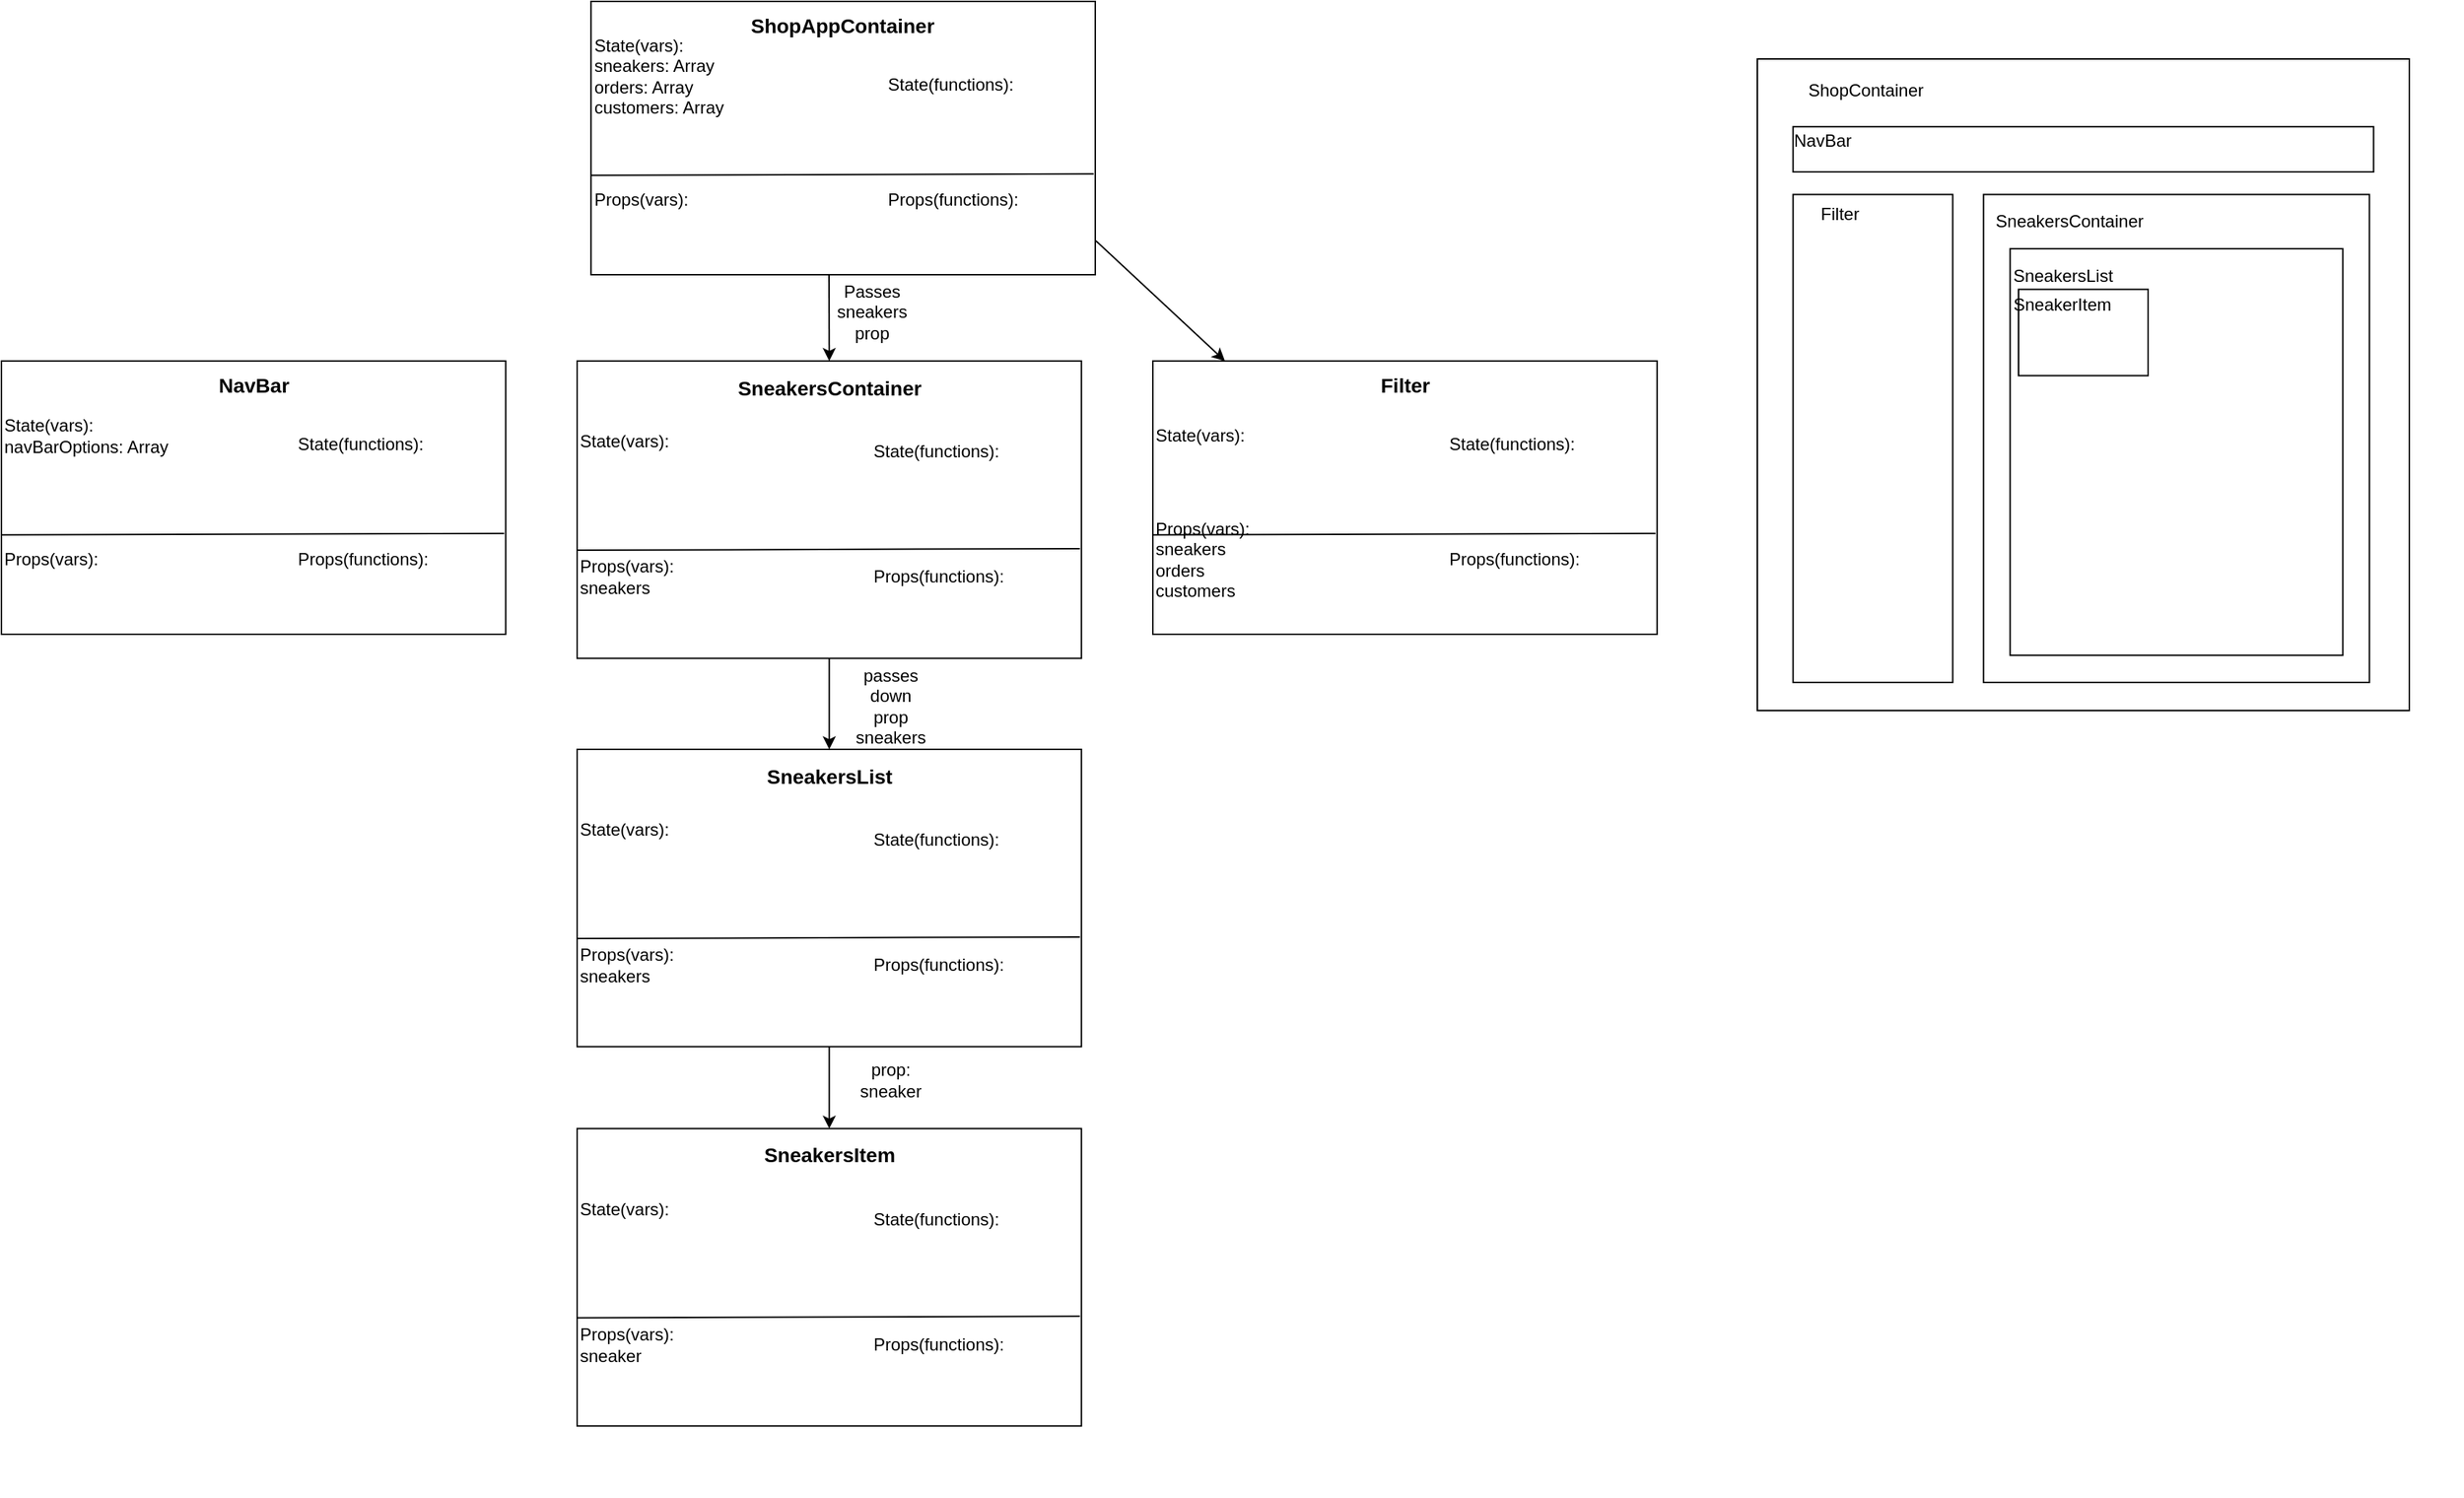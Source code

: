 <mxfile version="12.9.6" type="device"><diagram id="1_5o3BE782UzXBQN0HJD" name="Page-1"><mxGraphModel dx="4025" dy="2465" grid="1" gridSize="10" guides="1" tooltips="1" connect="1" arrows="1" fold="1" page="1" pageScale="1" pageWidth="827" pageHeight="1169" math="0" shadow="0"><root><mxCell id="0"/><mxCell id="1" parent="0"/><mxCell id="X3yzIBptNxVhvliAda04-1" value="" style="group" vertex="1" connectable="0" parent="1"><mxGeometry x="-110.36" y="-90" width="390.36" height="235" as="geometry"/></mxCell><mxCell id="X3yzIBptNxVhvliAda04-2" value="" style="group" vertex="1" connectable="0" parent="X3yzIBptNxVhvliAda04-1"><mxGeometry width="390.36" height="235" as="geometry"/></mxCell><mxCell id="X3yzIBptNxVhvliAda04-3" value="" style="rounded=0;whiteSpace=wrap;html=1;" vertex="1" parent="X3yzIBptNxVhvliAda04-2"><mxGeometry width="350.36" height="190" as="geometry"/></mxCell><mxCell id="X3yzIBptNxVhvliAda04-4" value="State(vars):&lt;br&gt;sneakers: Array&lt;br&gt;orders: Array&lt;br&gt;customers: Array" style="text;html=1;strokeColor=none;fillColor=none;align=left;verticalAlign=middle;whiteSpace=wrap;rounded=0;" vertex="1" parent="X3yzIBptNxVhvliAda04-2"><mxGeometry y="34.544" width="164.231" height="34.544" as="geometry"/></mxCell><mxCell id="X3yzIBptNxVhvliAda04-5" value="State(functions):&lt;br&gt;" style="text;html=1;strokeColor=none;fillColor=none;align=left;verticalAlign=middle;whiteSpace=wrap;rounded=0;" vertex="1" parent="X3yzIBptNxVhvliAda04-2"><mxGeometry x="204.114" y="34.553" width="113.4" height="46.876" as="geometry"/></mxCell><mxCell id="X3yzIBptNxVhvliAda04-6" value="Props(vars):" style="text;html=1;strokeColor=none;fillColor=none;align=left;verticalAlign=middle;whiteSpace=wrap;rounded=0;" vertex="1" parent="X3yzIBptNxVhvliAda04-2"><mxGeometry y="120.909" width="102.058" height="34.545" as="geometry"/></mxCell><mxCell id="X3yzIBptNxVhvliAda04-7" value="&lt;span style=&quot;font-size: 14px&quot;&gt;&lt;b&gt;ShopAppContainer&lt;/b&gt;&lt;/span&gt;" style="text;html=1;strokeColor=none;fillColor=none;align=center;verticalAlign=middle;whiteSpace=wrap;rounded=0;" vertex="1" parent="X3yzIBptNxVhvliAda04-2"><mxGeometry x="112.811" width="124.738" height="34.545" as="geometry"/></mxCell><mxCell id="X3yzIBptNxVhvliAda04-8" value="Props(functions):" style="text;html=1;strokeColor=none;fillColor=none;align=left;verticalAlign=middle;whiteSpace=wrap;rounded=0;" vertex="1" parent="X3yzIBptNxVhvliAda04-2"><mxGeometry x="204.116" y="120.913" width="113.398" height="34.545" as="geometry"/></mxCell><mxCell id="X3yzIBptNxVhvliAda04-9" value="" style="endArrow=none;html=1;exitX=0;exitY=0;exitDx=0;exitDy=0;entryX=0.997;entryY=0.631;entryDx=0;entryDy=0;entryPerimeter=0;" edge="1" parent="X3yzIBptNxVhvliAda04-2" source="X3yzIBptNxVhvliAda04-6" target="X3yzIBptNxVhvliAda04-3"><mxGeometry width="50" height="50" relative="1" as="geometry"><mxPoint x="362.873" y="155.455" as="sourcePoint"/><mxPoint x="419.572" y="69.091" as="targetPoint"/></mxGeometry></mxCell><mxCell id="X3yzIBptNxVhvliAda04-67" value="Passes sneakers prop" style="text;html=1;strokeColor=none;fillColor=none;align=center;verticalAlign=middle;whiteSpace=wrap;rounded=0;shadow=0;" vertex="1" parent="X3yzIBptNxVhvliAda04-2"><mxGeometry x="175.36" y="206" width="40" height="20" as="geometry"/></mxCell><mxCell id="X3yzIBptNxVhvliAda04-17" value="" style="group" vertex="1" connectable="0" parent="1"><mxGeometry x="700" y="-50" width="490" height="490" as="geometry"/></mxCell><mxCell id="X3yzIBptNxVhvliAda04-15" value="" style="whiteSpace=wrap;html=1;aspect=fixed;shadow=0;strokeColor=#000000;" vertex="1" parent="X3yzIBptNxVhvliAda04-17"><mxGeometry width="453.019" height="453.019" as="geometry"/></mxCell><mxCell id="X3yzIBptNxVhvliAda04-16" value="ShopContainer" style="text;html=1;strokeColor=none;fillColor=none;align=center;verticalAlign=middle;whiteSpace=wrap;rounded=0;shadow=0;" vertex="1" parent="X3yzIBptNxVhvliAda04-17"><mxGeometry x="25.308" y="9.686" width="101.233" height="24.216" as="geometry"/></mxCell><mxCell id="X3yzIBptNxVhvliAda04-21" value="" style="group" vertex="1" connectable="0" parent="X3yzIBptNxVhvliAda04-17"><mxGeometry x="24.82" y="47.114" width="403.373" height="31.396" as="geometry"/></mxCell><mxCell id="X3yzIBptNxVhvliAda04-18" value="" style="rounded=0;whiteSpace=wrap;html=1;shadow=0;strokeColor=#000000;" vertex="1" parent="X3yzIBptNxVhvliAda04-21"><mxGeometry width="403.373" height="31.396" as="geometry"/></mxCell><mxCell id="X3yzIBptNxVhvliAda04-19" value="NavBar" style="text;html=1;strokeColor=none;fillColor=none;align=center;verticalAlign=middle;whiteSpace=wrap;rounded=0;shadow=0;" vertex="1" parent="X3yzIBptNxVhvliAda04-21"><mxGeometry width="41.372" height="20.255" as="geometry"/></mxCell><mxCell id="X3yzIBptNxVhvliAda04-25" value="" style="group" vertex="1" connectable="0" parent="X3yzIBptNxVhvliAda04-17"><mxGeometry x="24.824" y="94.231" width="110.943" height="339.231" as="geometry"/></mxCell><mxCell id="X3yzIBptNxVhvliAda04-23" value="" style="rounded=0;whiteSpace=wrap;html=1;shadow=0;strokeColor=#000000;" vertex="1" parent="X3yzIBptNxVhvliAda04-25"><mxGeometry width="110.943" height="339.231" as="geometry"/></mxCell><mxCell id="X3yzIBptNxVhvliAda04-24" value="Filter" style="text;html=1;strokeColor=none;fillColor=none;align=center;verticalAlign=middle;whiteSpace=wrap;rounded=0;shadow=0;" vertex="1" parent="X3yzIBptNxVhvliAda04-25"><mxGeometry width="64.717" height="27.505" as="geometry"/></mxCell><mxCell id="X3yzIBptNxVhvliAda04-27" value="" style="rounded=0;whiteSpace=wrap;html=1;shadow=0;strokeColor=#000000;" vertex="1" parent="X3yzIBptNxVhvliAda04-17"><mxGeometry x="157.17" y="94.231" width="268.113" height="339.231" as="geometry"/></mxCell><mxCell id="X3yzIBptNxVhvliAda04-28" value="SneakersContainer" style="text;html=1;strokeColor=none;fillColor=none;align=center;verticalAlign=middle;whiteSpace=wrap;rounded=0;shadow=0;" vertex="1" parent="X3yzIBptNxVhvliAda04-17"><mxGeometry x="166.415" y="103.654" width="101.698" height="18.846" as="geometry"/></mxCell><mxCell id="X3yzIBptNxVhvliAda04-32" value="" style="group" vertex="1" connectable="0" parent="X3yzIBptNxVhvliAda04-17"><mxGeometry x="175.66" y="131.923" width="231.132" height="282.692" as="geometry"/></mxCell><mxCell id="X3yzIBptNxVhvliAda04-29" value="" style="rounded=0;whiteSpace=wrap;html=1;shadow=0;strokeColor=#000000;" vertex="1" parent="X3yzIBptNxVhvliAda04-32"><mxGeometry width="231.132" height="282.692" as="geometry"/></mxCell><mxCell id="X3yzIBptNxVhvliAda04-30" value="SneakersList" style="text;html=1;strokeColor=none;fillColor=none;align=center;verticalAlign=middle;whiteSpace=wrap;rounded=0;shadow=0;" vertex="1" parent="X3yzIBptNxVhvliAda04-32"><mxGeometry x="18.491" y="9.423" width="36.981" height="18.846" as="geometry"/></mxCell><mxCell id="X3yzIBptNxVhvliAda04-36" value="" style="group" vertex="1" connectable="0" parent="X3yzIBptNxVhvliAda04-32"><mxGeometry x="5.85" y="28.267" width="90" height="60" as="geometry"/></mxCell><mxCell id="X3yzIBptNxVhvliAda04-35" value="" style="group" vertex="1" connectable="0" parent="X3yzIBptNxVhvliAda04-36"><mxGeometry width="90" height="60" as="geometry"/></mxCell><mxCell id="X3yzIBptNxVhvliAda04-33" value="" style="rounded=0;whiteSpace=wrap;html=1;shadow=0;strokeColor=#000000;" vertex="1" parent="X3yzIBptNxVhvliAda04-35"><mxGeometry width="90" height="60" as="geometry"/></mxCell><mxCell id="X3yzIBptNxVhvliAda04-34" value="SneakerItem" style="text;html=1;strokeColor=none;fillColor=none;align=center;verticalAlign=middle;whiteSpace=wrap;rounded=0;shadow=0;" vertex="1" parent="X3yzIBptNxVhvliAda04-35"><mxGeometry x="15.0" y="5.455" width="30.0" height="10.909" as="geometry"/></mxCell><mxCell id="X3yzIBptNxVhvliAda04-37" value="" style="group" vertex="1" connectable="0" parent="1"><mxGeometry x="-520" y="160" width="390.36" height="235" as="geometry"/></mxCell><mxCell id="X3yzIBptNxVhvliAda04-38" value="" style="group" vertex="1" connectable="0" parent="X3yzIBptNxVhvliAda04-37"><mxGeometry width="390.36" height="235" as="geometry"/></mxCell><mxCell id="X3yzIBptNxVhvliAda04-39" value="" style="rounded=0;whiteSpace=wrap;html=1;" vertex="1" parent="X3yzIBptNxVhvliAda04-38"><mxGeometry width="350.36" height="190" as="geometry"/></mxCell><mxCell id="X3yzIBptNxVhvliAda04-40" value="State(vars):&lt;br&gt;navBarOptions: Array" style="text;html=1;strokeColor=none;fillColor=none;align=left;verticalAlign=middle;whiteSpace=wrap;rounded=0;" vertex="1" parent="X3yzIBptNxVhvliAda04-38"><mxGeometry y="34.544" width="164.231" height="34.544" as="geometry"/></mxCell><mxCell id="X3yzIBptNxVhvliAda04-41" value="State(functions):&lt;br&gt;" style="text;html=1;strokeColor=none;fillColor=none;align=left;verticalAlign=middle;whiteSpace=wrap;rounded=0;" vertex="1" parent="X3yzIBptNxVhvliAda04-38"><mxGeometry x="204.114" y="34.553" width="113.4" height="46.876" as="geometry"/></mxCell><mxCell id="X3yzIBptNxVhvliAda04-42" value="Props(vars):" style="text;html=1;strokeColor=none;fillColor=none;align=left;verticalAlign=middle;whiteSpace=wrap;rounded=0;" vertex="1" parent="X3yzIBptNxVhvliAda04-38"><mxGeometry y="120.909" width="102.058" height="34.545" as="geometry"/></mxCell><mxCell id="X3yzIBptNxVhvliAda04-43" value="&lt;span style=&quot;font-size: 14px&quot;&gt;&lt;b&gt;NavBar&lt;/b&gt;&lt;/span&gt;" style="text;html=1;strokeColor=none;fillColor=none;align=center;verticalAlign=middle;whiteSpace=wrap;rounded=0;" vertex="1" parent="X3yzIBptNxVhvliAda04-38"><mxGeometry x="112.811" width="124.738" height="34.545" as="geometry"/></mxCell><mxCell id="X3yzIBptNxVhvliAda04-44" value="Props(functions):" style="text;html=1;strokeColor=none;fillColor=none;align=left;verticalAlign=middle;whiteSpace=wrap;rounded=0;" vertex="1" parent="X3yzIBptNxVhvliAda04-38"><mxGeometry x="204.116" y="120.913" width="113.398" height="34.545" as="geometry"/></mxCell><mxCell id="X3yzIBptNxVhvliAda04-45" value="" style="endArrow=none;html=1;exitX=0;exitY=0;exitDx=0;exitDy=0;entryX=0.997;entryY=0.631;entryDx=0;entryDy=0;entryPerimeter=0;" edge="1" parent="X3yzIBptNxVhvliAda04-38" source="X3yzIBptNxVhvliAda04-42" target="X3yzIBptNxVhvliAda04-39"><mxGeometry width="50" height="50" relative="1" as="geometry"><mxPoint x="362.873" y="155.455" as="sourcePoint"/><mxPoint x="419.572" y="69.091" as="targetPoint"/></mxGeometry></mxCell><mxCell id="X3yzIBptNxVhvliAda04-46" value="" style="group" vertex="1" connectable="0" parent="1"><mxGeometry x="280" y="160" width="390.36" height="235" as="geometry"/></mxCell><mxCell id="X3yzIBptNxVhvliAda04-47" value="" style="group" vertex="1" connectable="0" parent="X3yzIBptNxVhvliAda04-46"><mxGeometry width="390.36" height="235" as="geometry"/></mxCell><mxCell id="X3yzIBptNxVhvliAda04-48" value="" style="rounded=0;whiteSpace=wrap;html=1;" vertex="1" parent="X3yzIBptNxVhvliAda04-47"><mxGeometry width="350.36" height="190" as="geometry"/></mxCell><mxCell id="X3yzIBptNxVhvliAda04-49" value="State(vars):&lt;br&gt;" style="text;html=1;strokeColor=none;fillColor=none;align=left;verticalAlign=middle;whiteSpace=wrap;rounded=0;" vertex="1" parent="X3yzIBptNxVhvliAda04-47"><mxGeometry y="34.544" width="164.231" height="34.544" as="geometry"/></mxCell><mxCell id="X3yzIBptNxVhvliAda04-50" value="State(functions):&lt;br&gt;" style="text;html=1;strokeColor=none;fillColor=none;align=left;verticalAlign=middle;whiteSpace=wrap;rounded=0;" vertex="1" parent="X3yzIBptNxVhvliAda04-47"><mxGeometry x="204.114" y="34.553" width="113.4" height="46.876" as="geometry"/></mxCell><mxCell id="X3yzIBptNxVhvliAda04-51" value="Props(vars):&lt;br&gt;sneakers&lt;br&gt;orders&lt;br&gt;customers" style="text;html=1;strokeColor=none;fillColor=none;align=left;verticalAlign=middle;whiteSpace=wrap;rounded=0;" vertex="1" parent="X3yzIBptNxVhvliAda04-47"><mxGeometry y="120.909" width="102.058" height="34.545" as="geometry"/></mxCell><mxCell id="X3yzIBptNxVhvliAda04-52" value="&lt;span style=&quot;font-size: 14px&quot;&gt;&lt;b&gt;Filter&lt;/b&gt;&lt;/span&gt;" style="text;html=1;strokeColor=none;fillColor=none;align=center;verticalAlign=middle;whiteSpace=wrap;rounded=0;" vertex="1" parent="X3yzIBptNxVhvliAda04-47"><mxGeometry x="112.811" width="124.738" height="34.545" as="geometry"/></mxCell><mxCell id="X3yzIBptNxVhvliAda04-53" value="Props(functions):" style="text;html=1;strokeColor=none;fillColor=none;align=left;verticalAlign=middle;whiteSpace=wrap;rounded=0;" vertex="1" parent="X3yzIBptNxVhvliAda04-47"><mxGeometry x="204.116" y="120.913" width="113.398" height="34.545" as="geometry"/></mxCell><mxCell id="X3yzIBptNxVhvliAda04-54" value="" style="endArrow=none;html=1;exitX=0;exitY=0;exitDx=0;exitDy=0;entryX=0.997;entryY=0.631;entryDx=0;entryDy=0;entryPerimeter=0;" edge="1" parent="X3yzIBptNxVhvliAda04-47" source="X3yzIBptNxVhvliAda04-51" target="X3yzIBptNxVhvliAda04-48"><mxGeometry width="50" height="50" relative="1" as="geometry"><mxPoint x="362.873" y="155.455" as="sourcePoint"/><mxPoint x="419.572" y="69.091" as="targetPoint"/></mxGeometry></mxCell><mxCell id="X3yzIBptNxVhvliAda04-56" value="" style="group" vertex="1" connectable="0" parent="1"><mxGeometry x="-120" y="160" width="390.36" height="255.68" as="geometry"/></mxCell><mxCell id="X3yzIBptNxVhvliAda04-57" value="" style="group" vertex="1" connectable="0" parent="X3yzIBptNxVhvliAda04-56"><mxGeometry width="390.36" height="255.68" as="geometry"/></mxCell><mxCell id="X3yzIBptNxVhvliAda04-58" value="" style="rounded=0;whiteSpace=wrap;html=1;" vertex="1" parent="X3yzIBptNxVhvliAda04-57"><mxGeometry width="350.36" height="206.72" as="geometry"/></mxCell><mxCell id="X3yzIBptNxVhvliAda04-59" value="State(vars):&lt;br&gt;" style="text;html=1;strokeColor=none;fillColor=none;align=left;verticalAlign=middle;whiteSpace=wrap;rounded=0;" vertex="1" parent="X3yzIBptNxVhvliAda04-57"><mxGeometry y="37.584" width="164.231" height="37.584" as="geometry"/></mxCell><mxCell id="X3yzIBptNxVhvliAda04-60" value="State(functions):&lt;br&gt;" style="text;html=1;strokeColor=none;fillColor=none;align=left;verticalAlign=middle;whiteSpace=wrap;rounded=0;" vertex="1" parent="X3yzIBptNxVhvliAda04-57"><mxGeometry x="204.114" y="37.594" width="113.4" height="51.001" as="geometry"/></mxCell><mxCell id="X3yzIBptNxVhvliAda04-61" value="Props(vars):&lt;br&gt;sneakers" style="text;html=1;strokeColor=none;fillColor=none;align=left;verticalAlign=middle;whiteSpace=wrap;rounded=0;" vertex="1" parent="X3yzIBptNxVhvliAda04-57"><mxGeometry y="131.549" width="102.058" height="37.585" as="geometry"/></mxCell><mxCell id="X3yzIBptNxVhvliAda04-62" value="&lt;span style=&quot;font-size: 14px&quot;&gt;&lt;b&gt;SneakersContainer&lt;/b&gt;&lt;/span&gt;" style="text;html=1;strokeColor=none;fillColor=none;align=center;verticalAlign=middle;whiteSpace=wrap;rounded=0;" vertex="1" parent="X3yzIBptNxVhvliAda04-57"><mxGeometry x="112.811" width="124.738" height="37.585" as="geometry"/></mxCell><mxCell id="X3yzIBptNxVhvliAda04-63" value="Props(functions):" style="text;html=1;strokeColor=none;fillColor=none;align=left;verticalAlign=middle;whiteSpace=wrap;rounded=0;" vertex="1" parent="X3yzIBptNxVhvliAda04-57"><mxGeometry x="204.116" y="131.553" width="113.398" height="37.585" as="geometry"/></mxCell><mxCell id="X3yzIBptNxVhvliAda04-64" value="" style="endArrow=none;html=1;exitX=0;exitY=0;exitDx=0;exitDy=0;entryX=0.997;entryY=0.631;entryDx=0;entryDy=0;entryPerimeter=0;" edge="1" parent="X3yzIBptNxVhvliAda04-57" source="X3yzIBptNxVhvliAda04-61" target="X3yzIBptNxVhvliAda04-58"><mxGeometry width="50" height="50" relative="1" as="geometry"><mxPoint x="362.873" y="169.135" as="sourcePoint"/><mxPoint x="419.572" y="75.171" as="targetPoint"/></mxGeometry></mxCell><mxCell id="X3yzIBptNxVhvliAda04-80" value="passes down prop sneakers" style="text;html=1;strokeColor=none;fillColor=none;align=center;verticalAlign=middle;whiteSpace=wrap;rounded=0;shadow=0;" vertex="1" parent="X3yzIBptNxVhvliAda04-57"><mxGeometry x="198" y="230" width="40" height="20" as="geometry"/></mxCell><mxCell id="X3yzIBptNxVhvliAda04-66" value="" style="endArrow=classic;html=1;entryX=0.5;entryY=0;entryDx=0;entryDy=0;" edge="1" parent="1" target="X3yzIBptNxVhvliAda04-62"><mxGeometry width="50" height="50" relative="1" as="geometry"><mxPoint x="55" y="100" as="sourcePoint"/><mxPoint x="-180" y="40" as="targetPoint"/></mxGeometry></mxCell><mxCell id="X3yzIBptNxVhvliAda04-68" value="" style="endArrow=classic;html=1;exitX=1;exitY=0.874;exitDx=0;exitDy=0;exitPerimeter=0;entryX=0.143;entryY=0;entryDx=0;entryDy=0;entryPerimeter=0;" edge="1" parent="1" source="X3yzIBptNxVhvliAda04-3" target="X3yzIBptNxVhvliAda04-48"><mxGeometry width="50" height="50" relative="1" as="geometry"><mxPoint x="300" y="140" as="sourcePoint"/><mxPoint x="350" y="90" as="targetPoint"/></mxGeometry></mxCell><mxCell id="X3yzIBptNxVhvliAda04-69" value="" style="group" vertex="1" connectable="0" parent="1"><mxGeometry x="-120" y="430" width="390.36" height="255.68" as="geometry"/></mxCell><mxCell id="X3yzIBptNxVhvliAda04-70" value="" style="group" vertex="1" connectable="0" parent="X3yzIBptNxVhvliAda04-69"><mxGeometry width="390.36" height="255.68" as="geometry"/></mxCell><mxCell id="X3yzIBptNxVhvliAda04-71" value="" style="rounded=0;whiteSpace=wrap;html=1;" vertex="1" parent="X3yzIBptNxVhvliAda04-70"><mxGeometry width="350.36" height="206.72" as="geometry"/></mxCell><mxCell id="X3yzIBptNxVhvliAda04-72" value="State(vars):&lt;br&gt;" style="text;html=1;strokeColor=none;fillColor=none;align=left;verticalAlign=middle;whiteSpace=wrap;rounded=0;" vertex="1" parent="X3yzIBptNxVhvliAda04-70"><mxGeometry y="37.584" width="164.231" height="37.584" as="geometry"/></mxCell><mxCell id="X3yzIBptNxVhvliAda04-73" value="State(functions):&lt;br&gt;" style="text;html=1;strokeColor=none;fillColor=none;align=left;verticalAlign=middle;whiteSpace=wrap;rounded=0;" vertex="1" parent="X3yzIBptNxVhvliAda04-70"><mxGeometry x="204.114" y="37.594" width="113.4" height="51.001" as="geometry"/></mxCell><mxCell id="X3yzIBptNxVhvliAda04-74" value="Props(vars):&lt;br&gt;sneakers" style="text;html=1;strokeColor=none;fillColor=none;align=left;verticalAlign=middle;whiteSpace=wrap;rounded=0;" vertex="1" parent="X3yzIBptNxVhvliAda04-70"><mxGeometry y="131.549" width="102.058" height="37.585" as="geometry"/></mxCell><mxCell id="X3yzIBptNxVhvliAda04-75" value="&lt;span style=&quot;font-size: 14px&quot;&gt;&lt;b&gt;SneakersList&lt;/b&gt;&lt;/span&gt;" style="text;html=1;strokeColor=none;fillColor=none;align=center;verticalAlign=middle;whiteSpace=wrap;rounded=0;" vertex="1" parent="X3yzIBptNxVhvliAda04-70"><mxGeometry x="112.811" width="124.738" height="37.585" as="geometry"/></mxCell><mxCell id="X3yzIBptNxVhvliAda04-76" value="Props(functions):" style="text;html=1;strokeColor=none;fillColor=none;align=left;verticalAlign=middle;whiteSpace=wrap;rounded=0;" vertex="1" parent="X3yzIBptNxVhvliAda04-70"><mxGeometry x="204.116" y="131.553" width="113.398" height="37.585" as="geometry"/></mxCell><mxCell id="X3yzIBptNxVhvliAda04-77" value="" style="endArrow=none;html=1;exitX=0;exitY=0;exitDx=0;exitDy=0;entryX=0.997;entryY=0.631;entryDx=0;entryDy=0;entryPerimeter=0;" edge="1" parent="X3yzIBptNxVhvliAda04-70" source="X3yzIBptNxVhvliAda04-74" target="X3yzIBptNxVhvliAda04-71"><mxGeometry width="50" height="50" relative="1" as="geometry"><mxPoint x="362.873" y="169.135" as="sourcePoint"/><mxPoint x="419.572" y="75.171" as="targetPoint"/></mxGeometry></mxCell><mxCell id="X3yzIBptNxVhvliAda04-92" value="prop: sneaker" style="text;html=1;strokeColor=none;fillColor=none;align=center;verticalAlign=middle;whiteSpace=wrap;rounded=0;shadow=0;" vertex="1" parent="X3yzIBptNxVhvliAda04-70"><mxGeometry x="198" y="220" width="40" height="20" as="geometry"/></mxCell><mxCell id="X3yzIBptNxVhvliAda04-79" value="" style="endArrow=classic;html=1;exitX=0.5;exitY=1;exitDx=0;exitDy=0;entryX=0.5;entryY=0;entryDx=0;entryDy=0;" edge="1" parent="1" source="X3yzIBptNxVhvliAda04-58" target="X3yzIBptNxVhvliAda04-75"><mxGeometry width="50" height="50" relative="1" as="geometry"><mxPoint x="320" y="470" as="sourcePoint"/><mxPoint x="370" y="420" as="targetPoint"/></mxGeometry></mxCell><mxCell id="X3yzIBptNxVhvliAda04-81" value="" style="group" vertex="1" connectable="0" parent="1"><mxGeometry x="-120" y="693.68" width="390.36" height="255.68" as="geometry"/></mxCell><mxCell id="X3yzIBptNxVhvliAda04-82" value="" style="group" vertex="1" connectable="0" parent="X3yzIBptNxVhvliAda04-81"><mxGeometry width="390.36" height="255.68" as="geometry"/></mxCell><mxCell id="X3yzIBptNxVhvliAda04-83" value="" style="rounded=0;whiteSpace=wrap;html=1;" vertex="1" parent="X3yzIBptNxVhvliAda04-82"><mxGeometry width="350.36" height="206.72" as="geometry"/></mxCell><mxCell id="X3yzIBptNxVhvliAda04-84" value="State(vars):&lt;br&gt;" style="text;html=1;strokeColor=none;fillColor=none;align=left;verticalAlign=middle;whiteSpace=wrap;rounded=0;" vertex="1" parent="X3yzIBptNxVhvliAda04-82"><mxGeometry y="37.584" width="164.231" height="37.584" as="geometry"/></mxCell><mxCell id="X3yzIBptNxVhvliAda04-85" value="State(functions):&lt;br&gt;" style="text;html=1;strokeColor=none;fillColor=none;align=left;verticalAlign=middle;whiteSpace=wrap;rounded=0;" vertex="1" parent="X3yzIBptNxVhvliAda04-82"><mxGeometry x="204.114" y="37.594" width="113.4" height="51.001" as="geometry"/></mxCell><mxCell id="X3yzIBptNxVhvliAda04-86" value="Props(vars):&lt;br&gt;sneaker" style="text;html=1;strokeColor=none;fillColor=none;align=left;verticalAlign=middle;whiteSpace=wrap;rounded=0;" vertex="1" parent="X3yzIBptNxVhvliAda04-82"><mxGeometry y="131.549" width="102.058" height="37.585" as="geometry"/></mxCell><mxCell id="X3yzIBptNxVhvliAda04-87" value="&lt;span style=&quot;font-size: 14px&quot;&gt;&lt;b&gt;SneakersItem&lt;/b&gt;&lt;/span&gt;" style="text;html=1;strokeColor=none;fillColor=none;align=center;verticalAlign=middle;whiteSpace=wrap;rounded=0;" vertex="1" parent="X3yzIBptNxVhvliAda04-82"><mxGeometry x="112.811" width="124.738" height="37.585" as="geometry"/></mxCell><mxCell id="X3yzIBptNxVhvliAda04-88" value="Props(functions):" style="text;html=1;strokeColor=none;fillColor=none;align=left;verticalAlign=middle;whiteSpace=wrap;rounded=0;" vertex="1" parent="X3yzIBptNxVhvliAda04-82"><mxGeometry x="204.116" y="131.553" width="113.398" height="37.585" as="geometry"/></mxCell><mxCell id="X3yzIBptNxVhvliAda04-89" value="" style="endArrow=none;html=1;exitX=0;exitY=0;exitDx=0;exitDy=0;entryX=0.997;entryY=0.631;entryDx=0;entryDy=0;entryPerimeter=0;" edge="1" parent="X3yzIBptNxVhvliAda04-82" source="X3yzIBptNxVhvliAda04-86" target="X3yzIBptNxVhvliAda04-83"><mxGeometry width="50" height="50" relative="1" as="geometry"><mxPoint x="362.873" y="169.135" as="sourcePoint"/><mxPoint x="419.572" y="75.171" as="targetPoint"/></mxGeometry></mxCell><mxCell id="X3yzIBptNxVhvliAda04-91" value="" style="endArrow=classic;html=1;exitX=0.5;exitY=1;exitDx=0;exitDy=0;entryX=0.5;entryY=0;entryDx=0;entryDy=0;" edge="1" parent="1" source="X3yzIBptNxVhvliAda04-71" target="X3yzIBptNxVhvliAda04-87"><mxGeometry width="50" height="50" relative="1" as="geometry"><mxPoint x="340" y="710" as="sourcePoint"/><mxPoint x="390" y="660" as="targetPoint"/></mxGeometry></mxCell></root></mxGraphModel></diagram></mxfile>